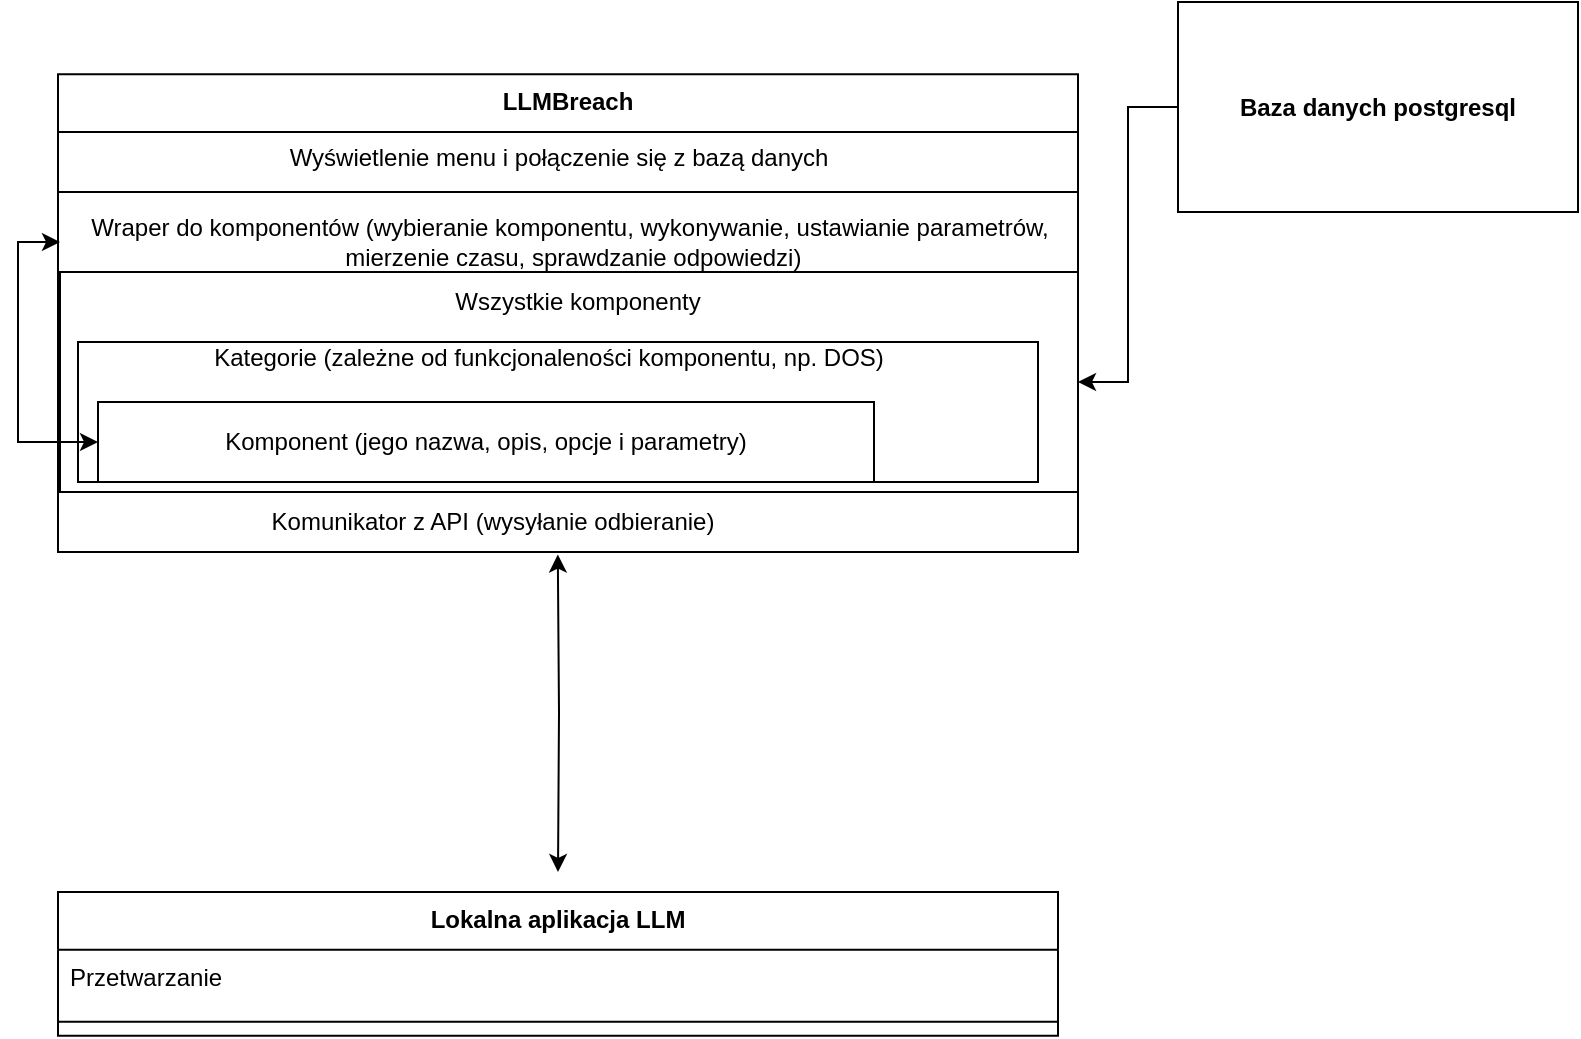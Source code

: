 <mxfile version="24.7.12">
  <diagram name="Strona-1" id="xsa9B9rwEk3ypq9Gwho9">
    <mxGraphModel dx="1489" dy="328" grid="1" gridSize="10" guides="1" tooltips="1" connect="1" arrows="1" fold="1" page="1" pageScale="1" pageWidth="827" pageHeight="1169" math="0" shadow="0">
      <root>
        <mxCell id="0" />
        <mxCell id="1" parent="0" />
        <mxCell id="NHLAjTvj-q2QCi7Z65vW-63" value="" style="rounded=0;whiteSpace=wrap;html=1;" vertex="1" parent="1">
          <mxGeometry x="21" y="355" width="499" height="35" as="geometry" />
        </mxCell>
        <mxCell id="NHLAjTvj-q2QCi7Z65vW-59" value="" style="rounded=0;whiteSpace=wrap;html=1;" vertex="1" parent="1">
          <mxGeometry x="20" y="210" width="510" height="180" as="geometry" />
        </mxCell>
        <mxCell id="NHLAjTvj-q2QCi7Z65vW-46" style="edgeStyle=orthogonalEdgeStyle;rounded=0;orthogonalLoop=1;jettySize=auto;html=1;startArrow=classic;startFill=1;entryX=0.49;entryY=1.007;entryDx=0;entryDy=0;entryPerimeter=0;" edge="1" parent="1" target="NHLAjTvj-q2QCi7Z65vW-59">
          <mxGeometry relative="1" as="geometry">
            <mxPoint x="270" y="550" as="sourcePoint" />
            <mxPoint x="269.74" y="430" as="targetPoint" />
          </mxGeometry>
        </mxCell>
        <mxCell id="5" value="Lokalna aplikacja LLM" style="swimlane;fontStyle=1;align=center;verticalAlign=top;childLayout=stackLayout;horizontal=1;startSize=28.933;horizontalStack=0;resizeParent=1;resizeParentMax=0;resizeLast=0;collapsible=0;marginBottom=0;" parent="1" vertex="1">
          <mxGeometry x="20" y="560" width="500" height="71.933" as="geometry" />
        </mxCell>
        <mxCell id="6" value="Przetwarzanie" style="text;strokeColor=none;fillColor=none;align=left;verticalAlign=top;spacingLeft=4;spacingRight=4;overflow=hidden;rotatable=0;points=[[0,0.5],[1,0.5]];portConstraint=eastwest;" parent="5" vertex="1">
          <mxGeometry y="28.933" width="500" height="29" as="geometry" />
        </mxCell>
        <mxCell id="7" style="line;strokeWidth=1;fillColor=none;align=left;verticalAlign=middle;spacingTop=-1;spacingLeft=3;spacingRight=3;rotatable=0;labelPosition=right;points=[];portConstraint=eastwest;strokeColor=inherit;" parent="5" vertex="1">
          <mxGeometry y="57.933" width="500" height="14" as="geometry" />
        </mxCell>
        <mxCell id="NHLAjTvj-q2QCi7Z65vW-36" value="" style="rounded=0;whiteSpace=wrap;html=1;" vertex="1" parent="1">
          <mxGeometry x="21" y="250" width="509" height="110" as="geometry" />
        </mxCell>
        <mxCell id="NHLAjTvj-q2QCi7Z65vW-37" value="" style="rounded=0;whiteSpace=wrap;html=1;" vertex="1" parent="1">
          <mxGeometry x="30" y="285" width="480" height="70" as="geometry" />
        </mxCell>
        <mxCell id="NHLAjTvj-q2QCi7Z65vW-38" value="Wszystkie komponenty" style="text;html=1;align=center;verticalAlign=middle;whiteSpace=wrap;rounded=0;" vertex="1" parent="1">
          <mxGeometry x="160" y="250" width="240" height="30" as="geometry" />
        </mxCell>
        <mxCell id="NHLAjTvj-q2QCi7Z65vW-39" value="&lt;div&gt;Kategorie (zależne od funkcjonaleności komponentu, np. DOS)&lt;/div&gt;&lt;div&gt;&lt;br&gt;&lt;/div&gt;" style="text;html=1;align=center;verticalAlign=middle;whiteSpace=wrap;rounded=0;" vertex="1" parent="1">
          <mxGeometry x="21" y="285" width="489" height="30" as="geometry" />
        </mxCell>
        <mxCell id="NHLAjTvj-q2QCi7Z65vW-41" value="Komponent (jego nazwa, opis, opcje i parametry)" style="rounded=0;whiteSpace=wrap;html=1;" vertex="1" parent="1">
          <mxGeometry x="40" y="315" width="388" height="40" as="geometry" />
        </mxCell>
        <mxCell id="NHLAjTvj-q2QCi7Z65vW-52" style="edgeStyle=orthogonalEdgeStyle;rounded=0;orthogonalLoop=1;jettySize=auto;html=1;entryX=1;entryY=0.5;entryDx=0;entryDy=0;" edge="1" parent="1" source="NHLAjTvj-q2QCi7Z65vW-50" target="NHLAjTvj-q2QCi7Z65vW-36">
          <mxGeometry relative="1" as="geometry" />
        </mxCell>
        <mxCell id="NHLAjTvj-q2QCi7Z65vW-50" value="&lt;h4&gt;Baza danych postgresql&lt;/h4&gt;" style="rounded=0;whiteSpace=wrap;html=1;" vertex="1" parent="1">
          <mxGeometry x="580" y="115" width="200" height="105" as="geometry" />
        </mxCell>
        <mxCell id="2" value="LLMBreach" style="swimlane;fontStyle=1;align=center;verticalAlign=top;childLayout=stackLayout;horizontal=1;startSize=28.933;horizontalStack=0;resizeParent=1;resizeParentMax=0;resizeLast=0;collapsible=0;marginBottom=0;" parent="1" vertex="1">
          <mxGeometry x="20" y="151.07" width="510" height="58.93" as="geometry" />
        </mxCell>
        <mxCell id="NHLAjTvj-q2QCi7Z65vW-65" style="edgeStyle=orthogonalEdgeStyle;rounded=0;orthogonalLoop=1;jettySize=auto;html=1;entryX=0;entryY=0.5;entryDx=0;entryDy=0;startArrow=classic;startFill=1;" edge="1" parent="1" source="NHLAjTvj-q2QCi7Z65vW-58" target="NHLAjTvj-q2QCi7Z65vW-41">
          <mxGeometry relative="1" as="geometry">
            <Array as="points">
              <mxPoint y="235" />
              <mxPoint y="335" />
            </Array>
          </mxGeometry>
        </mxCell>
        <mxCell id="NHLAjTvj-q2QCi7Z65vW-58" value="Wraper do komponentów (wybieranie komponentu, wykonywanie, ustawianie parametrów,&lt;br&gt;&amp;nbsp;mierzenie czasu, sprawdzanie odpowiedzi)" style="text;html=1;align=center;verticalAlign=middle;whiteSpace=wrap;rounded=0;" vertex="1" parent="1">
          <mxGeometry x="21" y="220.003" width="510" height="30" as="geometry" />
        </mxCell>
        <mxCell id="NHLAjTvj-q2QCi7Z65vW-60" value="Wyświetlenie menu i połączenie się z bazą danych" style="text;html=1;align=center;verticalAlign=middle;resizable=0;points=[];autosize=1;strokeColor=none;fillColor=none;" vertex="1" parent="1">
          <mxGeometry x="125" y="178" width="290" height="30" as="geometry" />
        </mxCell>
        <mxCell id="NHLAjTvj-q2QCi7Z65vW-67" value="" style="rounded=0;whiteSpace=wrap;html=1;" vertex="1" parent="1">
          <mxGeometry x="20" y="360" width="510" height="30" as="geometry" />
        </mxCell>
        <mxCell id="NHLAjTvj-q2QCi7Z65vW-61" value="Komunikator z API (wysyłanie odbieranie)" style="text;html=1;align=center;verticalAlign=middle;whiteSpace=wrap;rounded=0;" vertex="1" parent="1">
          <mxGeometry x="25" y="360" width="425" height="30" as="geometry" />
        </mxCell>
      </root>
    </mxGraphModel>
  </diagram>
</mxfile>
